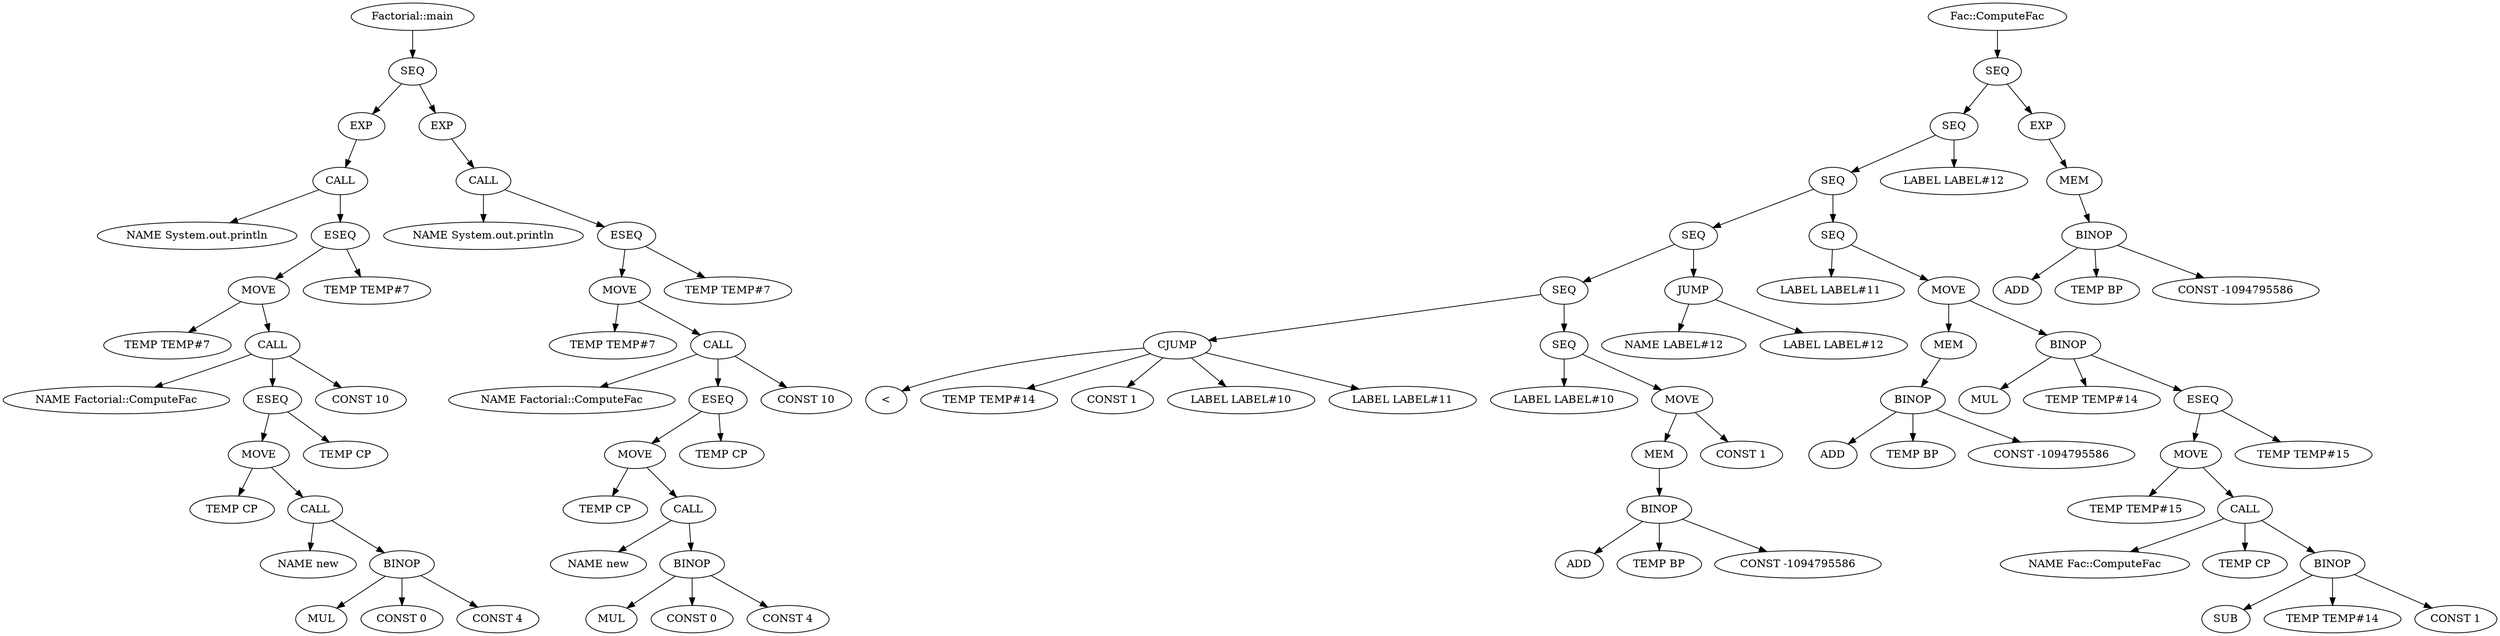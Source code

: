 digraph IRTree {
fragment1_0 -> fragment1_1
fragment1_1 -> fragment1_2
fragment1_2 -> fragment1_3
fragment1_3 -> fragment1_4
fragment1_3 -> fragment1_5
fragment1_5 -> fragment1_6
fragment1_6 -> fragment1_7
fragment1_6 -> fragment1_8
fragment1_8 -> fragment1_9
fragment1_8 -> fragment1_10
fragment1_10 -> fragment1_11
fragment1_11 -> fragment1_12
fragment1_11 -> fragment1_13
fragment1_13 -> fragment1_14
fragment1_13 -> fragment1_15
fragment1_15 -> fragment1_16
fragment1_15 -> fragment1_17
fragment1_15 -> fragment1_18
fragment1_10 -> fragment1_19
fragment1_8 -> fragment1_20
fragment1_5 -> fragment1_21
fragment1_1 -> fragment1_22
fragment1_22 -> fragment1_23
fragment1_23 -> fragment1_24
fragment1_23 -> fragment1_25
fragment1_25 -> fragment1_26
fragment1_26 -> fragment1_27
fragment1_26 -> fragment1_28
fragment1_28 -> fragment1_29
fragment1_28 -> fragment1_30
fragment1_30 -> fragment1_31
fragment1_31 -> fragment1_32
fragment1_31 -> fragment1_33
fragment1_33 -> fragment1_34
fragment1_33 -> fragment1_35
fragment1_35 -> fragment1_36
fragment1_35 -> fragment1_37
fragment1_35 -> fragment1_38
fragment1_30 -> fragment1_39
fragment1_28 -> fragment1_40
fragment1_25 -> fragment1_41
fragment1_0[ label = "Factorial::main" ]
fragment1_1[ label = "SEQ" ]
fragment1_2[ label = "EXP" ]
fragment1_3[ label = "CALL" ]
fragment1_4[ label = "NAME System.out.println" ]
fragment1_5[ label = "ESEQ" ]
fragment1_6[ label = "MOVE" ]
fragment1_7[ label = "TEMP TEMP#7" ]
fragment1_8[ label = "CALL" ]
fragment1_9[ label = "NAME Factorial::ComputeFac" ]
fragment1_10[ label = "ESEQ" ]
fragment1_11[ label = "MOVE" ]
fragment1_12[ label = "TEMP CP" ]
fragment1_13[ label = "CALL" ]
fragment1_14[ label = "NAME new" ]
fragment1_15[ label = "BINOP" ]
fragment1_16[ label = "MUL" ]
fragment1_17[ label = "CONST 0" ]
fragment1_18[ label = "CONST 4" ]
fragment1_19[ label = "TEMP CP" ]
fragment1_20[ label = "CONST 10" ]
fragment1_21[ label = "TEMP TEMP#7" ]
fragment1_22[ label = "EXP" ]
fragment1_23[ label = "CALL" ]
fragment1_24[ label = "NAME System.out.println" ]
fragment1_25[ label = "ESEQ" ]
fragment1_26[ label = "MOVE" ]
fragment1_27[ label = "TEMP TEMP#7" ]
fragment1_28[ label = "CALL" ]
fragment1_29[ label = "NAME Factorial::ComputeFac" ]
fragment1_30[ label = "ESEQ" ]
fragment1_31[ label = "MOVE" ]
fragment1_32[ label = "TEMP CP" ]
fragment1_33[ label = "CALL" ]
fragment1_34[ label = "NAME new" ]
fragment1_35[ label = "BINOP" ]
fragment1_36[ label = "MUL" ]
fragment1_37[ label = "CONST 0" ]
fragment1_38[ label = "CONST 4" ]
fragment1_39[ label = "TEMP CP" ]
fragment1_40[ label = "CONST 10" ]
fragment1_41[ label = "TEMP TEMP#7" ]
fragment2_0 -> fragment2_1
fragment2_1 -> fragment2_2
fragment2_2 -> fragment2_3
fragment2_3 -> fragment2_4
fragment2_4 -> fragment2_5
fragment2_5 -> fragment2_6
fragment2_6 -> fragment2_7
fragment2_6 -> fragment2_8
fragment2_6 -> fragment2_9
fragment2_6 -> fragment2_10
fragment2_6 -> fragment2_11
fragment2_5 -> fragment2_12
fragment2_12 -> fragment2_13
fragment2_12 -> fragment2_14
fragment2_14 -> fragment2_15
fragment2_15 -> fragment2_16
fragment2_16 -> fragment2_17
fragment2_16 -> fragment2_18
fragment2_16 -> fragment2_19
fragment2_14 -> fragment2_20
fragment2_4 -> fragment2_21
fragment2_21 -> fragment2_22
fragment2_21 -> fragment2_23
fragment2_3 -> fragment2_24
fragment2_24 -> fragment2_25
fragment2_24 -> fragment2_26
fragment2_26 -> fragment2_27
fragment2_27 -> fragment2_28
fragment2_28 -> fragment2_29
fragment2_28 -> fragment2_30
fragment2_28 -> fragment2_31
fragment2_26 -> fragment2_32
fragment2_32 -> fragment2_33
fragment2_32 -> fragment2_34
fragment2_32 -> fragment2_35
fragment2_35 -> fragment2_36
fragment2_36 -> fragment2_37
fragment2_36 -> fragment2_38
fragment2_38 -> fragment2_39
fragment2_38 -> fragment2_40
fragment2_38 -> fragment2_41
fragment2_41 -> fragment2_42
fragment2_41 -> fragment2_43
fragment2_41 -> fragment2_44
fragment2_35 -> fragment2_45
fragment2_2 -> fragment2_46
fragment2_1 -> fragment2_47
fragment2_47 -> fragment2_48
fragment2_48 -> fragment2_49
fragment2_49 -> fragment2_50
fragment2_49 -> fragment2_51
fragment2_49 -> fragment2_52
fragment2_0[ label = "Fac::ComputeFac" ]
fragment2_1[ label = "SEQ" ]
fragment2_2[ label = "SEQ" ]
fragment2_3[ label = "SEQ" ]
fragment2_4[ label = "SEQ" ]
fragment2_5[ label = "SEQ" ]
fragment2_6[ label = "CJUMP" ]
fragment2_7[ label = "<" ]
fragment2_8[ label = "TEMP TEMP#14" ]
fragment2_9[ label = "CONST 1" ]
fragment2_10[ label = "LABEL LABEL#10" ]
fragment2_11[ label = "LABEL LABEL#11" ]
fragment2_12[ label = "SEQ" ]
fragment2_13[ label = "LABEL LABEL#10" ]
fragment2_14[ label = "MOVE" ]
fragment2_15[ label = "MEM" ]
fragment2_16[ label = "BINOP" ]
fragment2_17[ label = "ADD" ]
fragment2_18[ label = "TEMP BP" ]
fragment2_19[ label = "CONST -1094795586" ]
fragment2_20[ label = "CONST 1" ]
fragment2_21[ label = "JUMP" ]
fragment2_22[ label = "NAME LABEL#12" ]
fragment2_23[ label = "LABEL LABEL#12" ]
fragment2_24[ label = "SEQ" ]
fragment2_25[ label = "LABEL LABEL#11" ]
fragment2_26[ label = "MOVE" ]
fragment2_27[ label = "MEM" ]
fragment2_28[ label = "BINOP" ]
fragment2_29[ label = "ADD" ]
fragment2_30[ label = "TEMP BP" ]
fragment2_31[ label = "CONST -1094795586" ]
fragment2_32[ label = "BINOP" ]
fragment2_33[ label = "MUL" ]
fragment2_34[ label = "TEMP TEMP#14" ]
fragment2_35[ label = "ESEQ" ]
fragment2_36[ label = "MOVE" ]
fragment2_37[ label = "TEMP TEMP#15" ]
fragment2_38[ label = "CALL" ]
fragment2_39[ label = "NAME Fac::ComputeFac" ]
fragment2_40[ label = "TEMP CP" ]
fragment2_41[ label = "BINOP" ]
fragment2_42[ label = "SUB" ]
fragment2_43[ label = "TEMP TEMP#14" ]
fragment2_44[ label = "CONST 1" ]
fragment2_45[ label = "TEMP TEMP#15" ]
fragment2_46[ label = "LABEL LABEL#12" ]
fragment2_47[ label = "EXP" ]
fragment2_48[ label = "MEM" ]
fragment2_49[ label = "BINOP" ]
fragment2_50[ label = "ADD" ]
fragment2_51[ label = "TEMP BP" ]
fragment2_52[ label = "CONST -1094795586" ]
}
